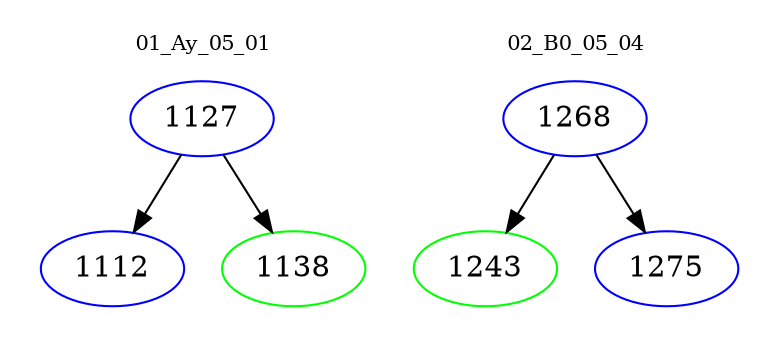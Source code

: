 digraph{
subgraph cluster_0 {
color = white
label = "01_Ay_05_01";
fontsize=10;
T0_1127 [label="1127", color="blue"]
T0_1127 -> T0_1112 [color="black"]
T0_1112 [label="1112", color="blue"]
T0_1127 -> T0_1138 [color="black"]
T0_1138 [label="1138", color="green"]
}
subgraph cluster_1 {
color = white
label = "02_B0_05_04";
fontsize=10;
T1_1268 [label="1268", color="blue"]
T1_1268 -> T1_1243 [color="black"]
T1_1243 [label="1243", color="green"]
T1_1268 -> T1_1275 [color="black"]
T1_1275 [label="1275", color="blue"]
}
}
